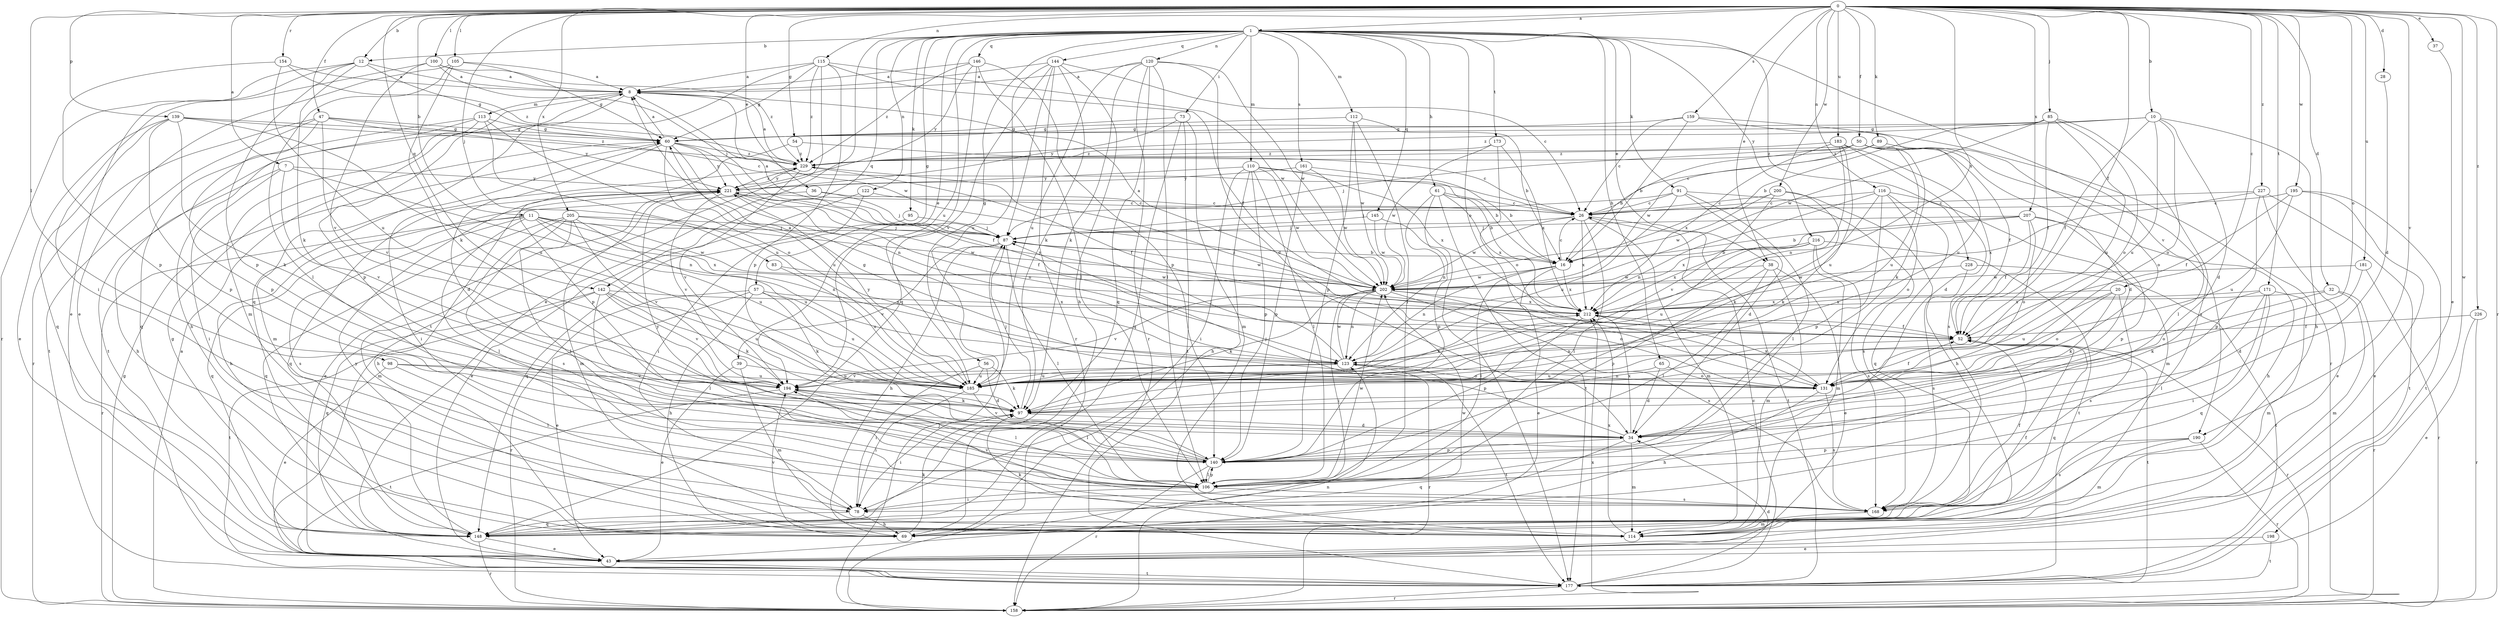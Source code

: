strict digraph  {
0;
1;
7;
8;
10;
11;
12;
16;
20;
26;
28;
32;
34;
36;
37;
38;
39;
43;
47;
50;
52;
54;
56;
57;
60;
61;
65;
69;
73;
78;
83;
85;
87;
89;
91;
95;
97;
98;
100;
105;
106;
110;
112;
113;
114;
115;
116;
120;
122;
123;
131;
139;
140;
142;
144;
145;
146;
148;
154;
158;
159;
161;
168;
171;
173;
177;
181;
183;
185;
190;
194;
195;
198;
200;
202;
205;
207;
212;
216;
221;
226;
227;
228;
229;
0 -> 1  [label=a];
0 -> 7  [label=a];
0 -> 10  [label=b];
0 -> 11  [label=b];
0 -> 12  [label=b];
0 -> 20  [label=c];
0 -> 28  [label=d];
0 -> 32  [label=d];
0 -> 36  [label=e];
0 -> 37  [label=e];
0 -> 38  [label=e];
0 -> 47  [label=f];
0 -> 50  [label=f];
0 -> 52  [label=f];
0 -> 54  [label=g];
0 -> 83  [label=j];
0 -> 85  [label=j];
0 -> 89  [label=k];
0 -> 98  [label=l];
0 -> 100  [label=l];
0 -> 105  [label=l];
0 -> 115  [label=n];
0 -> 116  [label=n];
0 -> 131  [label=o];
0 -> 139  [label=p];
0 -> 142  [label=q];
0 -> 154  [label=r];
0 -> 158  [label=r];
0 -> 159  [label=s];
0 -> 171  [label=t];
0 -> 181  [label=u];
0 -> 183  [label=u];
0 -> 190  [label=v];
0 -> 195  [label=w];
0 -> 198  [label=w];
0 -> 200  [label=w];
0 -> 205  [label=x];
0 -> 207  [label=x];
0 -> 212  [label=x];
0 -> 226  [label=z];
0 -> 227  [label=z];
1 -> 12  [label=b];
1 -> 38  [label=e];
1 -> 39  [label=e];
1 -> 43  [label=e];
1 -> 56  [label=g];
1 -> 57  [label=g];
1 -> 61  [label=h];
1 -> 65  [label=h];
1 -> 73  [label=i];
1 -> 91  [label=k];
1 -> 95  [label=k];
1 -> 110  [label=m];
1 -> 112  [label=m];
1 -> 120  [label=n];
1 -> 122  [label=n];
1 -> 131  [label=o];
1 -> 142  [label=q];
1 -> 144  [label=q];
1 -> 145  [label=q];
1 -> 146  [label=q];
1 -> 161  [label=s];
1 -> 173  [label=t];
1 -> 185  [label=u];
1 -> 190  [label=v];
1 -> 216  [label=y];
1 -> 228  [label=z];
7 -> 69  [label=h];
7 -> 78  [label=i];
7 -> 123  [label=n];
7 -> 194  [label=v];
7 -> 221  [label=y];
8 -> 113  [label=m];
8 -> 114  [label=m];
8 -> 140  [label=p];
8 -> 202  [label=w];
10 -> 34  [label=d];
10 -> 52  [label=f];
10 -> 60  [label=g];
10 -> 69  [label=h];
10 -> 131  [label=o];
10 -> 185  [label=u];
10 -> 229  [label=z];
11 -> 87  [label=j];
11 -> 106  [label=l];
11 -> 123  [label=n];
11 -> 148  [label=q];
11 -> 158  [label=r];
11 -> 168  [label=s];
11 -> 185  [label=u];
11 -> 202  [label=w];
11 -> 212  [label=x];
12 -> 8  [label=a];
12 -> 43  [label=e];
12 -> 60  [label=g];
12 -> 97  [label=k];
12 -> 140  [label=p];
12 -> 158  [label=r];
16 -> 26  [label=c];
16 -> 43  [label=e];
16 -> 106  [label=l];
16 -> 123  [label=n];
16 -> 202  [label=w];
16 -> 212  [label=x];
20 -> 97  [label=k];
20 -> 131  [label=o];
20 -> 168  [label=s];
20 -> 185  [label=u];
20 -> 212  [label=x];
26 -> 87  [label=j];
26 -> 106  [label=l];
26 -> 114  [label=m];
26 -> 177  [label=t];
26 -> 202  [label=w];
26 -> 212  [label=x];
28 -> 34  [label=d];
32 -> 114  [label=m];
32 -> 131  [label=o];
32 -> 158  [label=r];
32 -> 212  [label=x];
34 -> 87  [label=j];
34 -> 114  [label=m];
34 -> 140  [label=p];
34 -> 148  [label=q];
34 -> 194  [label=v];
34 -> 212  [label=x];
36 -> 26  [label=c];
36 -> 69  [label=h];
36 -> 87  [label=j];
37 -> 43  [label=e];
38 -> 43  [label=e];
38 -> 106  [label=l];
38 -> 114  [label=m];
38 -> 140  [label=p];
38 -> 202  [label=w];
39 -> 43  [label=e];
39 -> 114  [label=m];
39 -> 185  [label=u];
43 -> 177  [label=t];
47 -> 26  [label=c];
47 -> 60  [label=g];
47 -> 140  [label=p];
47 -> 158  [label=r];
47 -> 177  [label=t];
47 -> 194  [label=v];
47 -> 221  [label=y];
50 -> 16  [label=b];
50 -> 34  [label=d];
50 -> 52  [label=f];
50 -> 87  [label=j];
50 -> 97  [label=k];
50 -> 106  [label=l];
50 -> 185  [label=u];
50 -> 202  [label=w];
50 -> 229  [label=z];
52 -> 123  [label=n];
52 -> 148  [label=q];
52 -> 158  [label=r];
52 -> 177  [label=t];
52 -> 229  [label=z];
54 -> 26  [label=c];
54 -> 140  [label=p];
54 -> 229  [label=z];
56 -> 34  [label=d];
56 -> 78  [label=i];
56 -> 97  [label=k];
56 -> 185  [label=u];
57 -> 43  [label=e];
57 -> 69  [label=h];
57 -> 97  [label=k];
57 -> 158  [label=r];
57 -> 185  [label=u];
57 -> 212  [label=x];
60 -> 8  [label=a];
60 -> 34  [label=d];
60 -> 52  [label=f];
60 -> 114  [label=m];
60 -> 123  [label=n];
60 -> 185  [label=u];
60 -> 221  [label=y];
60 -> 229  [label=z];
61 -> 16  [label=b];
61 -> 26  [label=c];
61 -> 123  [label=n];
61 -> 140  [label=p];
61 -> 177  [label=t];
61 -> 212  [label=x];
65 -> 34  [label=d];
65 -> 131  [label=o];
65 -> 185  [label=u];
69 -> 97  [label=k];
69 -> 194  [label=v];
69 -> 202  [label=w];
73 -> 60  [label=g];
73 -> 114  [label=m];
73 -> 148  [label=q];
73 -> 177  [label=t];
73 -> 221  [label=y];
78 -> 69  [label=h];
78 -> 148  [label=q];
83 -> 185  [label=u];
83 -> 202  [label=w];
85 -> 16  [label=b];
85 -> 52  [label=f];
85 -> 60  [label=g];
85 -> 131  [label=o];
85 -> 168  [label=s];
85 -> 185  [label=u];
85 -> 202  [label=w];
87 -> 8  [label=a];
87 -> 16  [label=b];
87 -> 69  [label=h];
87 -> 106  [label=l];
87 -> 194  [label=v];
87 -> 202  [label=w];
89 -> 26  [label=c];
89 -> 131  [label=o];
89 -> 229  [label=z];
91 -> 26  [label=c];
91 -> 34  [label=d];
91 -> 87  [label=j];
91 -> 106  [label=l];
91 -> 168  [label=s];
91 -> 185  [label=u];
95 -> 87  [label=j];
95 -> 148  [label=q];
97 -> 34  [label=d];
97 -> 78  [label=i];
97 -> 87  [label=j];
98 -> 43  [label=e];
98 -> 106  [label=l];
98 -> 185  [label=u];
98 -> 194  [label=v];
100 -> 8  [label=a];
100 -> 78  [label=i];
100 -> 87  [label=j];
100 -> 194  [label=v];
100 -> 229  [label=z];
105 -> 8  [label=a];
105 -> 43  [label=e];
105 -> 60  [label=g];
105 -> 97  [label=k];
105 -> 106  [label=l];
106 -> 78  [label=i];
106 -> 140  [label=p];
106 -> 168  [label=s];
106 -> 202  [label=w];
110 -> 16  [label=b];
110 -> 69  [label=h];
110 -> 78  [label=i];
110 -> 106  [label=l];
110 -> 140  [label=p];
110 -> 202  [label=w];
110 -> 212  [label=x];
110 -> 221  [label=y];
112 -> 16  [label=b];
112 -> 60  [label=g];
112 -> 106  [label=l];
112 -> 140  [label=p];
112 -> 202  [label=w];
113 -> 60  [label=g];
113 -> 69  [label=h];
113 -> 131  [label=o];
113 -> 148  [label=q];
113 -> 177  [label=t];
113 -> 185  [label=u];
114 -> 97  [label=k];
114 -> 212  [label=x];
115 -> 8  [label=a];
115 -> 52  [label=f];
115 -> 60  [label=g];
115 -> 140  [label=p];
115 -> 148  [label=q];
115 -> 177  [label=t];
115 -> 202  [label=w];
115 -> 229  [label=z];
116 -> 26  [label=c];
116 -> 97  [label=k];
116 -> 114  [label=m];
116 -> 123  [label=n];
116 -> 131  [label=o];
116 -> 140  [label=p];
116 -> 148  [label=q];
120 -> 8  [label=a];
120 -> 34  [label=d];
120 -> 97  [label=k];
120 -> 106  [label=l];
120 -> 148  [label=q];
120 -> 158  [label=r];
120 -> 185  [label=u];
120 -> 202  [label=w];
122 -> 26  [label=c];
122 -> 43  [label=e];
122 -> 78  [label=i];
123 -> 8  [label=a];
123 -> 87  [label=j];
123 -> 131  [label=o];
123 -> 158  [label=r];
123 -> 177  [label=t];
123 -> 185  [label=u];
123 -> 194  [label=v];
123 -> 202  [label=w];
131 -> 52  [label=f];
131 -> 60  [label=g];
131 -> 69  [label=h];
131 -> 123  [label=n];
131 -> 168  [label=s];
131 -> 212  [label=x];
139 -> 43  [label=e];
139 -> 60  [label=g];
139 -> 97  [label=k];
139 -> 140  [label=p];
139 -> 148  [label=q];
139 -> 185  [label=u];
139 -> 229  [label=z];
140 -> 106  [label=l];
140 -> 158  [label=r];
140 -> 194  [label=v];
140 -> 221  [label=y];
142 -> 97  [label=k];
142 -> 106  [label=l];
142 -> 148  [label=q];
142 -> 177  [label=t];
142 -> 185  [label=u];
142 -> 194  [label=v];
142 -> 212  [label=x];
144 -> 8  [label=a];
144 -> 26  [label=c];
144 -> 69  [label=h];
144 -> 87  [label=j];
144 -> 97  [label=k];
144 -> 158  [label=r];
144 -> 185  [label=u];
144 -> 194  [label=v];
145 -> 87  [label=j];
145 -> 177  [label=t];
145 -> 202  [label=w];
146 -> 8  [label=a];
146 -> 106  [label=l];
146 -> 140  [label=p];
146 -> 148  [label=q];
146 -> 221  [label=y];
146 -> 229  [label=z];
148 -> 43  [label=e];
148 -> 52  [label=f];
148 -> 60  [label=g];
148 -> 158  [label=r];
148 -> 221  [label=y];
154 -> 8  [label=a];
154 -> 140  [label=p];
154 -> 185  [label=u];
154 -> 229  [label=z];
158 -> 8  [label=a];
158 -> 60  [label=g];
158 -> 87  [label=j];
158 -> 123  [label=n];
158 -> 212  [label=x];
159 -> 16  [label=b];
159 -> 26  [label=c];
159 -> 60  [label=g];
159 -> 158  [label=r];
159 -> 185  [label=u];
161 -> 16  [label=b];
161 -> 140  [label=p];
161 -> 202  [label=w];
161 -> 221  [label=y];
168 -> 52  [label=f];
168 -> 114  [label=m];
168 -> 194  [label=v];
171 -> 78  [label=i];
171 -> 97  [label=k];
171 -> 106  [label=l];
171 -> 114  [label=m];
171 -> 148  [label=q];
171 -> 212  [label=x];
173 -> 131  [label=o];
173 -> 202  [label=w];
173 -> 212  [label=x];
173 -> 229  [label=z];
177 -> 26  [label=c];
177 -> 34  [label=d];
177 -> 158  [label=r];
181 -> 34  [label=d];
181 -> 158  [label=r];
181 -> 202  [label=w];
183 -> 34  [label=d];
183 -> 123  [label=n];
183 -> 168  [label=s];
183 -> 185  [label=u];
183 -> 212  [label=x];
183 -> 229  [label=z];
185 -> 78  [label=i];
185 -> 106  [label=l];
185 -> 212  [label=x];
185 -> 221  [label=y];
190 -> 114  [label=m];
190 -> 140  [label=p];
190 -> 158  [label=r];
190 -> 168  [label=s];
194 -> 97  [label=k];
194 -> 106  [label=l];
194 -> 177  [label=t];
195 -> 26  [label=c];
195 -> 43  [label=e];
195 -> 52  [label=f];
195 -> 177  [label=t];
195 -> 185  [label=u];
198 -> 43  [label=e];
198 -> 177  [label=t];
200 -> 26  [label=c];
200 -> 69  [label=h];
200 -> 97  [label=k];
200 -> 194  [label=v];
200 -> 202  [label=w];
202 -> 8  [label=a];
202 -> 78  [label=i];
202 -> 97  [label=k];
202 -> 123  [label=n];
202 -> 131  [label=o];
202 -> 168  [label=s];
202 -> 194  [label=v];
202 -> 212  [label=x];
205 -> 87  [label=j];
205 -> 106  [label=l];
205 -> 114  [label=m];
205 -> 148  [label=q];
205 -> 168  [label=s];
205 -> 185  [label=u];
205 -> 194  [label=v];
205 -> 202  [label=w];
207 -> 16  [label=b];
207 -> 52  [label=f];
207 -> 69  [label=h];
207 -> 87  [label=j];
207 -> 131  [label=o];
207 -> 140  [label=p];
207 -> 212  [label=x];
212 -> 52  [label=f];
212 -> 140  [label=p];
212 -> 221  [label=y];
216 -> 16  [label=b];
216 -> 114  [label=m];
216 -> 168  [label=s];
216 -> 177  [label=t];
216 -> 185  [label=u];
216 -> 212  [label=x];
221 -> 26  [label=c];
221 -> 43  [label=e];
221 -> 52  [label=f];
221 -> 69  [label=h];
221 -> 114  [label=m];
221 -> 123  [label=n];
221 -> 148  [label=q];
221 -> 194  [label=v];
221 -> 229  [label=z];
226 -> 43  [label=e];
226 -> 52  [label=f];
226 -> 158  [label=r];
227 -> 26  [label=c];
227 -> 43  [label=e];
227 -> 140  [label=p];
227 -> 177  [label=t];
227 -> 212  [label=x];
228 -> 168  [label=s];
228 -> 177  [label=t];
228 -> 202  [label=w];
229 -> 8  [label=a];
229 -> 52  [label=f];
229 -> 78  [label=i];
229 -> 194  [label=v];
229 -> 221  [label=y];
}
